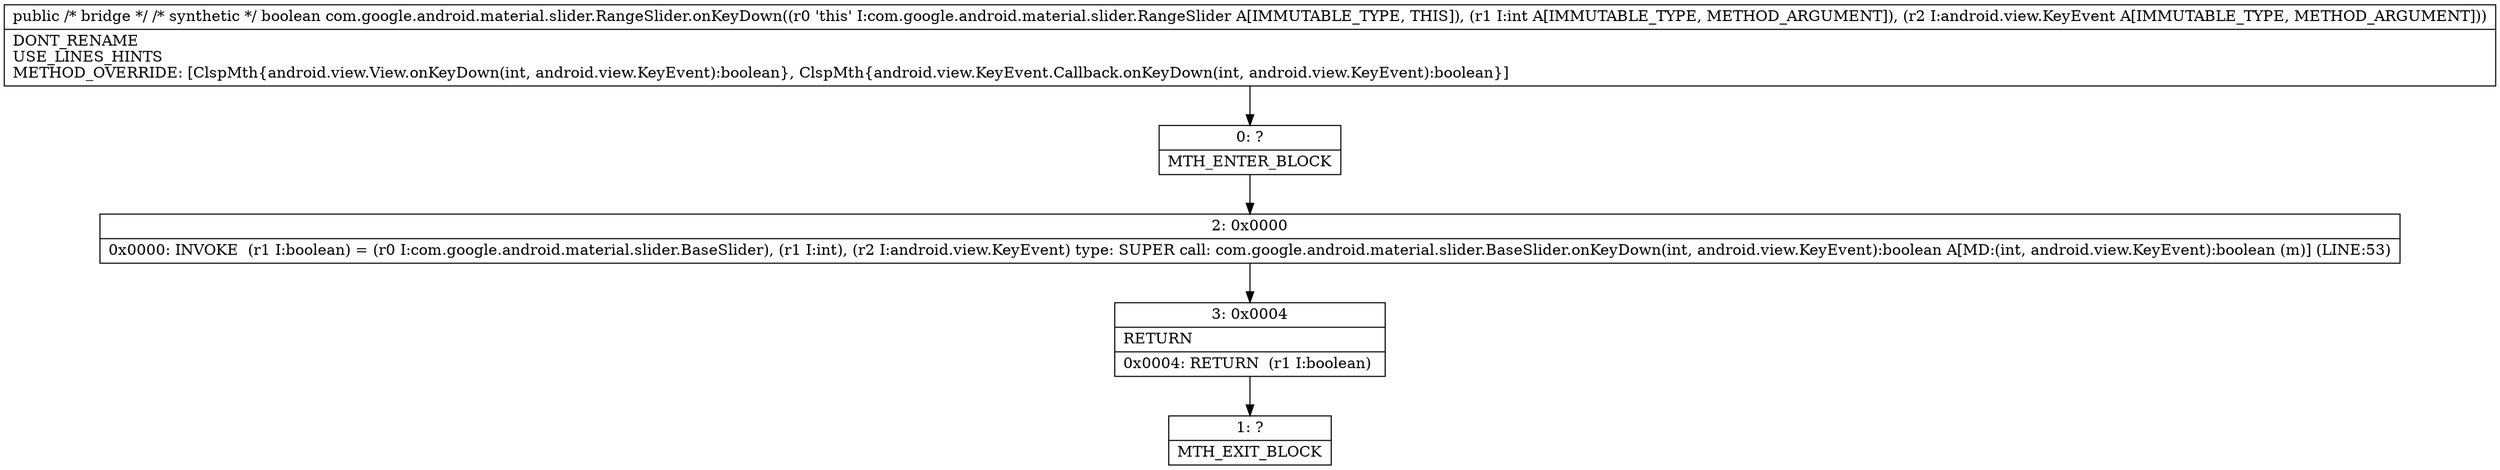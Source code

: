 digraph "CFG forcom.google.android.material.slider.RangeSlider.onKeyDown(ILandroid\/view\/KeyEvent;)Z" {
Node_0 [shape=record,label="{0\:\ ?|MTH_ENTER_BLOCK\l}"];
Node_2 [shape=record,label="{2\:\ 0x0000|0x0000: INVOKE  (r1 I:boolean) = (r0 I:com.google.android.material.slider.BaseSlider), (r1 I:int), (r2 I:android.view.KeyEvent) type: SUPER call: com.google.android.material.slider.BaseSlider.onKeyDown(int, android.view.KeyEvent):boolean A[MD:(int, android.view.KeyEvent):boolean (m)] (LINE:53)\l}"];
Node_3 [shape=record,label="{3\:\ 0x0004|RETURN\l|0x0004: RETURN  (r1 I:boolean) \l}"];
Node_1 [shape=record,label="{1\:\ ?|MTH_EXIT_BLOCK\l}"];
MethodNode[shape=record,label="{public \/* bridge *\/ \/* synthetic *\/ boolean com.google.android.material.slider.RangeSlider.onKeyDown((r0 'this' I:com.google.android.material.slider.RangeSlider A[IMMUTABLE_TYPE, THIS]), (r1 I:int A[IMMUTABLE_TYPE, METHOD_ARGUMENT]), (r2 I:android.view.KeyEvent A[IMMUTABLE_TYPE, METHOD_ARGUMENT]))  | DONT_RENAME\lUSE_LINES_HINTS\lMETHOD_OVERRIDE: [ClspMth\{android.view.View.onKeyDown(int, android.view.KeyEvent):boolean\}, ClspMth\{android.view.KeyEvent.Callback.onKeyDown(int, android.view.KeyEvent):boolean\}]\l}"];
MethodNode -> Node_0;Node_0 -> Node_2;
Node_2 -> Node_3;
Node_3 -> Node_1;
}

